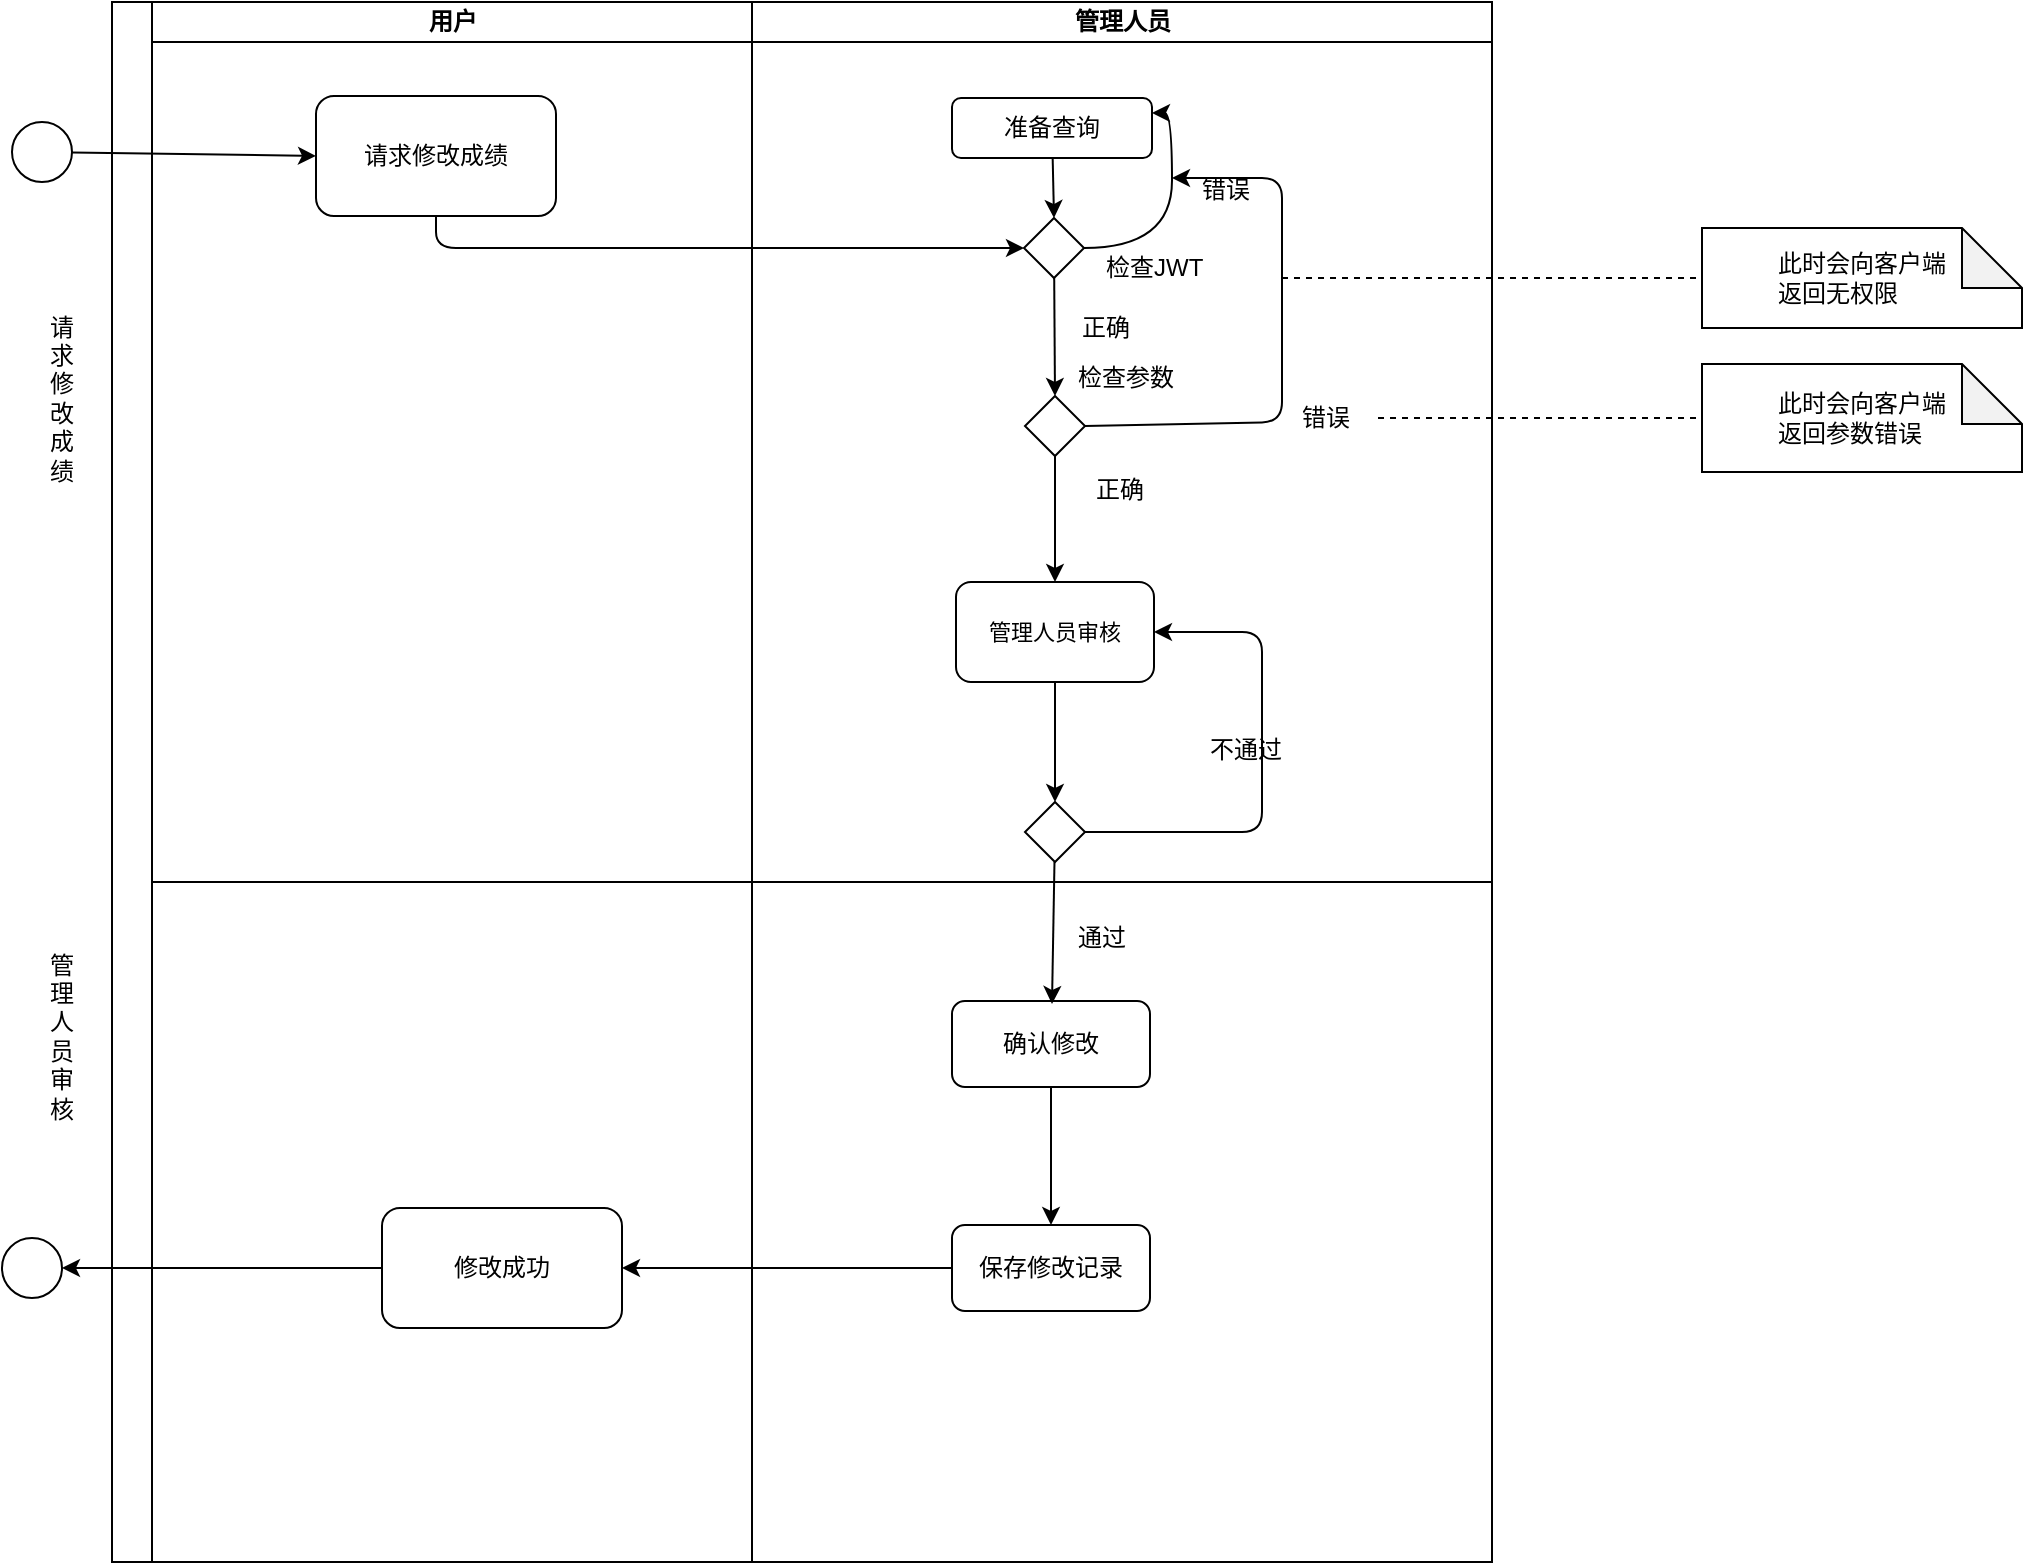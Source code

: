 <mxfile version="10.6.7" type="github"><diagram id="vyqb2brEzzsAx1u1qDP0" name="Page-1"><mxGraphModel dx="914" dy="616" grid="1" gridSize="10" guides="1" tooltips="1" connect="1" arrows="1" fold="1" page="1" pageScale="1" pageWidth="827" pageHeight="1169" math="0" shadow="0"><root><mxCell id="0"/><mxCell id="1" parent="0"/><mxCell id="7IoWhwprHrTsScCmJKy--1" value="" style="swimlane;html=1;childLayout=stackLayout;resizeParent=1;resizeParentMax=0;startSize=20;horizontal=0;horizontalStack=1;rounded=0;shadow=0;glass=0;fillColor=none;" vertex="1" parent="1"><mxGeometry x="95" y="40" width="320" height="780" as="geometry"/></mxCell><mxCell id="7IoWhwprHrTsScCmJKy--2" value="用户" style="swimlane;html=1;startSize=20;" vertex="1" parent="7IoWhwprHrTsScCmJKy--1"><mxGeometry x="20" width="300" height="780" as="geometry"/></mxCell><mxCell id="7IoWhwprHrTsScCmJKy--3" value="请求修改成绩" style="rounded=1;whiteSpace=wrap;html=1;shadow=0;glass=0;fillColor=none;" vertex="1" parent="7IoWhwprHrTsScCmJKy--2"><mxGeometry x="82" y="47" width="120" height="60" as="geometry"/></mxCell><mxCell id="7IoWhwprHrTsScCmJKy--4" value="修改成功" style="rounded=1;whiteSpace=wrap;html=1;shadow=0;glass=0;labelBackgroundColor=none;fillColor=none;strokeColor=#000000;fontColor=#000000;" vertex="1" parent="7IoWhwprHrTsScCmJKy--2"><mxGeometry x="115" y="603" width="120" height="60" as="geometry"/></mxCell><mxCell id="7IoWhwprHrTsScCmJKy--5" value="" style="endArrow=none;html=1;fontColor=#000000;" edge="1" parent="7IoWhwprHrTsScCmJKy--2"><mxGeometry width="50" height="50" relative="1" as="geometry"><mxPoint y="440" as="sourcePoint"/><mxPoint x="670" y="440" as="targetPoint"/></mxGeometry></mxCell><mxCell id="7IoWhwprHrTsScCmJKy--6" value="" style="rounded=0;orthogonalLoop=1;jettySize=auto;html=1;fontColor=#000000;entryX=0;entryY=0.5;entryDx=0;entryDy=0;" edge="1" parent="1" source="7IoWhwprHrTsScCmJKy--7" target="7IoWhwprHrTsScCmJKy--3"><mxGeometry relative="1" as="geometry"/></mxCell><mxCell id="7IoWhwprHrTsScCmJKy--7" value="" style="ellipse;whiteSpace=wrap;html=1;rounded=0;shadow=0;labelBackgroundColor=none;strokeColor=#000000;strokeWidth=1;fillColor=#ffffff;fontFamily=Verdana;fontSize=8;fontColor=#000000;align=center;" vertex="1" parent="1"><mxGeometry x="45" y="100" width="30" height="30" as="geometry"/></mxCell><mxCell id="7IoWhwprHrTsScCmJKy--8" value="管理人员" style="swimlane;html=1;startSize=20;swimlaneFillColor=none;" vertex="1" parent="1"><mxGeometry x="415" y="40" width="370" height="780" as="geometry"/></mxCell><mxCell id="7IoWhwprHrTsScCmJKy--25" style="edgeStyle=none;rounded=0;orthogonalLoop=1;jettySize=auto;html=1;entryX=0.5;entryY=0;entryDx=0;entryDy=0;entryPerimeter=0;fontColor=#000000;" edge="1" parent="7IoWhwprHrTsScCmJKy--8" source="7IoWhwprHrTsScCmJKy--26" target="7IoWhwprHrTsScCmJKy--28"><mxGeometry relative="1" as="geometry"/></mxCell><mxCell id="7IoWhwprHrTsScCmJKy--26" value="准备查询" style="rounded=1;whiteSpace=wrap;html=1;shadow=0;glass=0;labelBackgroundColor=none;strokeColor=#000000;fillColor=none;fontColor=#000000;" vertex="1" parent="7IoWhwprHrTsScCmJKy--8"><mxGeometry x="100" y="48" width="100" height="30" as="geometry"/></mxCell><mxCell id="7IoWhwprHrTsScCmJKy--27" style="edgeStyle=none;rounded=0;orthogonalLoop=1;jettySize=auto;html=1;entryX=0.5;entryY=0;entryDx=0;entryDy=0;entryPerimeter=0;fontColor=#000000;" edge="1" parent="7IoWhwprHrTsScCmJKy--8" source="7IoWhwprHrTsScCmJKy--28" target="7IoWhwprHrTsScCmJKy--36"><mxGeometry relative="1" as="geometry"/></mxCell><mxCell id="7IoWhwprHrTsScCmJKy--28" value="" style="strokeWidth=1;html=1;shape=mxgraph.flowchart.decision;whiteSpace=wrap;rounded=1;shadow=0;labelBackgroundColor=none;fillColor=#ffffff;fontFamily=Verdana;fontSize=8;fontColor=#000000;align=center;" vertex="1" parent="7IoWhwprHrTsScCmJKy--8"><mxGeometry x="136" y="108.0" width="30" height="30" as="geometry"/></mxCell><mxCell id="7IoWhwprHrTsScCmJKy--63" value="" style="edgeStyle=orthogonalEdgeStyle;rounded=0;orthogonalLoop=1;jettySize=auto;html=1;" edge="1" parent="7IoWhwprHrTsScCmJKy--8" source="7IoWhwprHrTsScCmJKy--30" target="7IoWhwprHrTsScCmJKy--62"><mxGeometry relative="1" as="geometry"/></mxCell><mxCell id="7IoWhwprHrTsScCmJKy--30" value="&lt;font style=&quot;font-size: 11px&quot;&gt;管理人员审核&lt;/font&gt;" style="rounded=1;whiteSpace=wrap;html=1;shadow=0;glass=0;fillColor=none;" vertex="1" parent="7IoWhwprHrTsScCmJKy--8"><mxGeometry x="102" y="290" width="99" height="50" as="geometry"/></mxCell><mxCell id="7IoWhwprHrTsScCmJKy--59" value="" style="edgeStyle=orthogonalEdgeStyle;rounded=0;orthogonalLoop=1;jettySize=auto;html=1;" edge="1" parent="7IoWhwprHrTsScCmJKy--8" source="7IoWhwprHrTsScCmJKy--31" target="7IoWhwprHrTsScCmJKy--58"><mxGeometry relative="1" as="geometry"/></mxCell><mxCell id="7IoWhwprHrTsScCmJKy--31" value="确认修改" style="rounded=1;whiteSpace=wrap;html=1;shadow=0;glass=0;fillColor=none;" vertex="1" parent="7IoWhwprHrTsScCmJKy--8"><mxGeometry x="100" y="499.5" width="99" height="43" as="geometry"/></mxCell><mxCell id="7IoWhwprHrTsScCmJKy--58" value="保存修改记录" style="rounded=1;whiteSpace=wrap;html=1;shadow=0;glass=0;fillColor=none;" vertex="1" parent="7IoWhwprHrTsScCmJKy--8"><mxGeometry x="100" y="611.5" width="99" height="43" as="geometry"/></mxCell><mxCell id="7IoWhwprHrTsScCmJKy--34" value="" style="endArrow=classic;html=1;fontColor=#000000;exitX=1;exitY=0.5;exitDx=0;exitDy=0;exitPerimeter=0;entryX=1;entryY=0.25;entryDx=0;entryDy=0;edgeStyle=orthogonalEdgeStyle;curved=1;" edge="1" parent="7IoWhwprHrTsScCmJKy--8" source="7IoWhwprHrTsScCmJKy--28" target="7IoWhwprHrTsScCmJKy--26"><mxGeometry width="50" height="50" relative="1" as="geometry"><mxPoint x="173.952" y="123.095" as="sourcePoint"/><mxPoint x="208.238" y="55.476" as="targetPoint"/><Array as="points"><mxPoint x="210" y="123"/><mxPoint x="210" y="55"/></Array></mxGeometry></mxCell><mxCell id="7IoWhwprHrTsScCmJKy--35" value="" style="edgeStyle=none;rounded=0;orthogonalLoop=1;jettySize=auto;html=1;fontColor=#000000;" edge="1" parent="7IoWhwprHrTsScCmJKy--8" source="7IoWhwprHrTsScCmJKy--36" target="7IoWhwprHrTsScCmJKy--30"><mxGeometry relative="1" as="geometry"/></mxCell><mxCell id="7IoWhwprHrTsScCmJKy--36" value="" style="strokeWidth=1;html=1;shape=mxgraph.flowchart.decision;whiteSpace=wrap;rounded=1;shadow=0;labelBackgroundColor=none;fillColor=#ffffff;fontFamily=Verdana;fontSize=8;fontColor=#000000;align=center;" vertex="1" parent="7IoWhwprHrTsScCmJKy--8"><mxGeometry x="136.5" y="197.0" width="30" height="30" as="geometry"/></mxCell><mxCell id="7IoWhwprHrTsScCmJKy--37" value="检查参数" style="text;html=1;resizable=0;points=[];autosize=1;align=left;verticalAlign=top;spacingTop=-4;fontColor=#000000;" vertex="1" parent="7IoWhwprHrTsScCmJKy--8"><mxGeometry x="160.5" y="178" width="60" height="20" as="geometry"/></mxCell><mxCell id="7IoWhwprHrTsScCmJKy--39" style="edgeStyle=none;rounded=0;orthogonalLoop=1;jettySize=auto;html=1;exitX=0.75;exitY=1;exitDx=0;exitDy=0;" edge="1" parent="7IoWhwprHrTsScCmJKy--8"><mxGeometry relative="1" as="geometry"><mxPoint x="171" y="380" as="sourcePoint"/><mxPoint x="171" y="380" as="targetPoint"/></mxGeometry></mxCell><mxCell id="7IoWhwprHrTsScCmJKy--49" value="正确" style="text;html=1;resizable=0;points=[];autosize=1;align=left;verticalAlign=top;spacingTop=-4;fontColor=#000000;" vertex="1" parent="7IoWhwprHrTsScCmJKy--8"><mxGeometry x="170" y="234" width="40" height="20" as="geometry"/></mxCell><mxCell id="7IoWhwprHrTsScCmJKy--64" value="" style="rounded=0;orthogonalLoop=1;jettySize=auto;html=1;" edge="1" parent="7IoWhwprHrTsScCmJKy--8" source="7IoWhwprHrTsScCmJKy--62"><mxGeometry relative="1" as="geometry"><mxPoint x="150" y="501" as="targetPoint"/></mxGeometry></mxCell><mxCell id="7IoWhwprHrTsScCmJKy--62" value="" style="strokeWidth=1;html=1;shape=mxgraph.flowchart.decision;whiteSpace=wrap;rounded=1;shadow=0;labelBackgroundColor=none;fillColor=#ffffff;fontFamily=Verdana;fontSize=8;fontColor=#000000;align=center;" vertex="1" parent="7IoWhwprHrTsScCmJKy--8"><mxGeometry x="136.5" y="400.0" width="30" height="30" as="geometry"/></mxCell><mxCell id="7IoWhwprHrTsScCmJKy--68" value="" style="endArrow=classic;html=1;exitX=1;exitY=0.5;exitDx=0;exitDy=0;exitPerimeter=0;entryX=1;entryY=0.5;entryDx=0;entryDy=0;" edge="1" parent="7IoWhwprHrTsScCmJKy--8" source="7IoWhwprHrTsScCmJKy--62" target="7IoWhwprHrTsScCmJKy--30"><mxGeometry width="50" height="50" relative="1" as="geometry"><mxPoint x="225" y="410" as="sourcePoint"/><mxPoint x="275" y="360" as="targetPoint"/><Array as="points"><mxPoint x="255" y="415"/><mxPoint x="255" y="315"/></Array></mxGeometry></mxCell><mxCell id="7IoWhwprHrTsScCmJKy--42" value="" style="endArrow=classic;html=1;fontColor=#000000;exitX=0.5;exitY=1;exitDx=0;exitDy=0;entryX=0;entryY=0.5;entryDx=0;entryDy=0;entryPerimeter=0;edgeStyle=orthogonalEdgeStyle;" edge="1" parent="1" source="7IoWhwprHrTsScCmJKy--3" target="7IoWhwprHrTsScCmJKy--28"><mxGeometry width="50" height="50" relative="1" as="geometry"><mxPoint x="315" y="410" as="sourcePoint"/><mxPoint x="365" y="360" as="targetPoint"/></mxGeometry></mxCell><mxCell id="7IoWhwprHrTsScCmJKy--43" value="检查JWT" style="text;html=1;resizable=0;points=[];autosize=1;align=left;verticalAlign=top;spacingTop=-4;fontColor=#000000;" vertex="1" parent="1"><mxGeometry x="590" y="163" width="60" height="20" as="geometry"/></mxCell><mxCell id="7IoWhwprHrTsScCmJKy--45" value="正确" style="text;html=1;resizable=0;points=[];autosize=1;align=left;verticalAlign=top;spacingTop=-4;fontColor=#000000;" vertex="1" parent="1"><mxGeometry x="578" y="193" width="40" height="20" as="geometry"/></mxCell><mxCell id="7IoWhwprHrTsScCmJKy--46" value="错误" style="text;html=1;resizable=0;points=[];autosize=1;align=left;verticalAlign=top;spacingTop=-4;fontColor=#000000;" vertex="1" parent="1"><mxGeometry x="638" y="124" width="40" height="20" as="geometry"/></mxCell><mxCell id="7IoWhwprHrTsScCmJKy--47" value="" style="ellipse;whiteSpace=wrap;html=1;rounded=0;shadow=0;labelBackgroundColor=none;strokeColor=#000000;strokeWidth=1;fillColor=#ffffff;fontFamily=Verdana;fontSize=8;fontColor=#000000;align=center;" vertex="1" parent="1"><mxGeometry x="40" y="658" width="30" height="30" as="geometry"/></mxCell><mxCell id="7IoWhwprHrTsScCmJKy--48" style="edgeStyle=orthogonalEdgeStyle;rounded=0;orthogonalLoop=1;jettySize=auto;html=1;entryX=1;entryY=0.5;entryDx=0;entryDy=0;fontColor=#000000;" edge="1" parent="1" source="7IoWhwprHrTsScCmJKy--4" target="7IoWhwprHrTsScCmJKy--47"><mxGeometry relative="1" as="geometry"/></mxCell><mxCell id="7IoWhwprHrTsScCmJKy--50" value="" style="endArrow=classic;html=1;fontColor=#000000;exitX=1;exitY=0.5;exitDx=0;exitDy=0;exitPerimeter=0;" edge="1" parent="1" source="7IoWhwprHrTsScCmJKy--36"><mxGeometry width="50" height="50" relative="1" as="geometry"><mxPoint x="605" y="238" as="sourcePoint"/><mxPoint x="625" y="128" as="targetPoint"/><Array as="points"><mxPoint x="680" y="250"/><mxPoint x="680" y="128"/></Array></mxGeometry></mxCell><mxCell id="7IoWhwprHrTsScCmJKy--51" value="&lt;div style=&quot;text-align: left&quot;&gt;&lt;span&gt;此时会向客户端&lt;/span&gt;&lt;/div&gt;&lt;div style=&quot;text-align: left&quot;&gt;&lt;span&gt;返回无权限&lt;/span&gt;&lt;/div&gt;" style="shape=note;whiteSpace=wrap;html=1;backgroundOutline=1;darkOpacity=0.05;rounded=0;shadow=0;glass=0;labelBackgroundColor=none;strokeColor=#000000;fillColor=none;fontColor=#000000;" vertex="1" parent="1"><mxGeometry x="890" y="153" width="160" height="50" as="geometry"/></mxCell><mxCell id="7IoWhwprHrTsScCmJKy--52" value="此时会向客户端&lt;br&gt;&lt;div style=&quot;text-align: left&quot;&gt;&lt;span&gt;返回参数错误&lt;/span&gt;&lt;/div&gt;" style="shape=note;whiteSpace=wrap;html=1;backgroundOutline=1;darkOpacity=0.05;rounded=0;shadow=0;glass=0;labelBackgroundColor=none;strokeColor=#000000;fillColor=none;fontColor=#000000;" vertex="1" parent="1"><mxGeometry x="890" y="221" width="160" height="54" as="geometry"/></mxCell><mxCell id="7IoWhwprHrTsScCmJKy--54" value="" style="endArrow=none;dashed=1;html=1;entryX=0;entryY=0.5;entryDx=0;entryDy=0;entryPerimeter=0;" edge="1" parent="1" target="7IoWhwprHrTsScCmJKy--51"><mxGeometry width="50" height="50" relative="1" as="geometry"><mxPoint x="680" y="178" as="sourcePoint"/><mxPoint x="755" y="560" as="targetPoint"/></mxGeometry></mxCell><mxCell id="7IoWhwprHrTsScCmJKy--41" value="" style="endArrow=none;dashed=1;html=1;entryX=0;entryY=0.5;entryDx=0;entryDy=0;entryPerimeter=0;" edge="1" parent="1" source="7IoWhwprHrTsScCmJKy--57" target="7IoWhwprHrTsScCmJKy--52"><mxGeometry width="50" height="50" relative="1" as="geometry"><mxPoint x="728" y="257" as="sourcePoint"/><mxPoint x="899.794" y="283.588" as="targetPoint"/><Array as="points"/></mxGeometry></mxCell><mxCell id="7IoWhwprHrTsScCmJKy--57" value="错误" style="text;html=1;resizable=0;points=[];autosize=1;align=left;verticalAlign=top;spacingTop=-4;" vertex="1" parent="1"><mxGeometry x="688" y="238" width="40" height="20" as="geometry"/></mxCell><mxCell id="7IoWhwprHrTsScCmJKy--61" value="" style="edgeStyle=orthogonalEdgeStyle;rounded=0;orthogonalLoop=1;jettySize=auto;html=1;entryX=1;entryY=0.5;entryDx=0;entryDy=0;" edge="1" parent="1" source="7IoWhwprHrTsScCmJKy--58" target="7IoWhwprHrTsScCmJKy--4"><mxGeometry relative="1" as="geometry"><mxPoint x="435" y="673" as="targetPoint"/></mxGeometry></mxCell><mxCell id="7IoWhwprHrTsScCmJKy--67" value="通过" style="text;html=1;resizable=0;points=[];autosize=1;align=left;verticalAlign=top;spacingTop=-4;" vertex="1" parent="1"><mxGeometry x="576" y="498" width="40" height="20" as="geometry"/></mxCell><mxCell id="7IoWhwprHrTsScCmJKy--69" value="不通过" style="text;html=1;resizable=0;points=[];autosize=1;align=left;verticalAlign=top;spacingTop=-4;" vertex="1" parent="1"><mxGeometry x="642" y="404" width="50" height="20" as="geometry"/></mxCell><mxCell id="7IoWhwprHrTsScCmJKy--70" value="管理人员审核" style="text;html=1;strokeColor=none;fillColor=none;align=center;verticalAlign=bottom;whiteSpace=wrap;rounded=0;horizontal=0;rotation=90;" vertex="1" parent="1"><mxGeometry x="50" y="572.5" width="40" height="20" as="geometry"/></mxCell><mxCell id="7IoWhwprHrTsScCmJKy--72" value="请求修改成绩" style="text;html=1;strokeColor=none;fillColor=none;align=center;verticalAlign=bottom;whiteSpace=wrap;rounded=0;horizontal=0;rotation=90;" vertex="1" parent="1"><mxGeometry x="50" y="254" width="40" height="20" as="geometry"/></mxCell></root></mxGraphModel></diagram></mxfile>